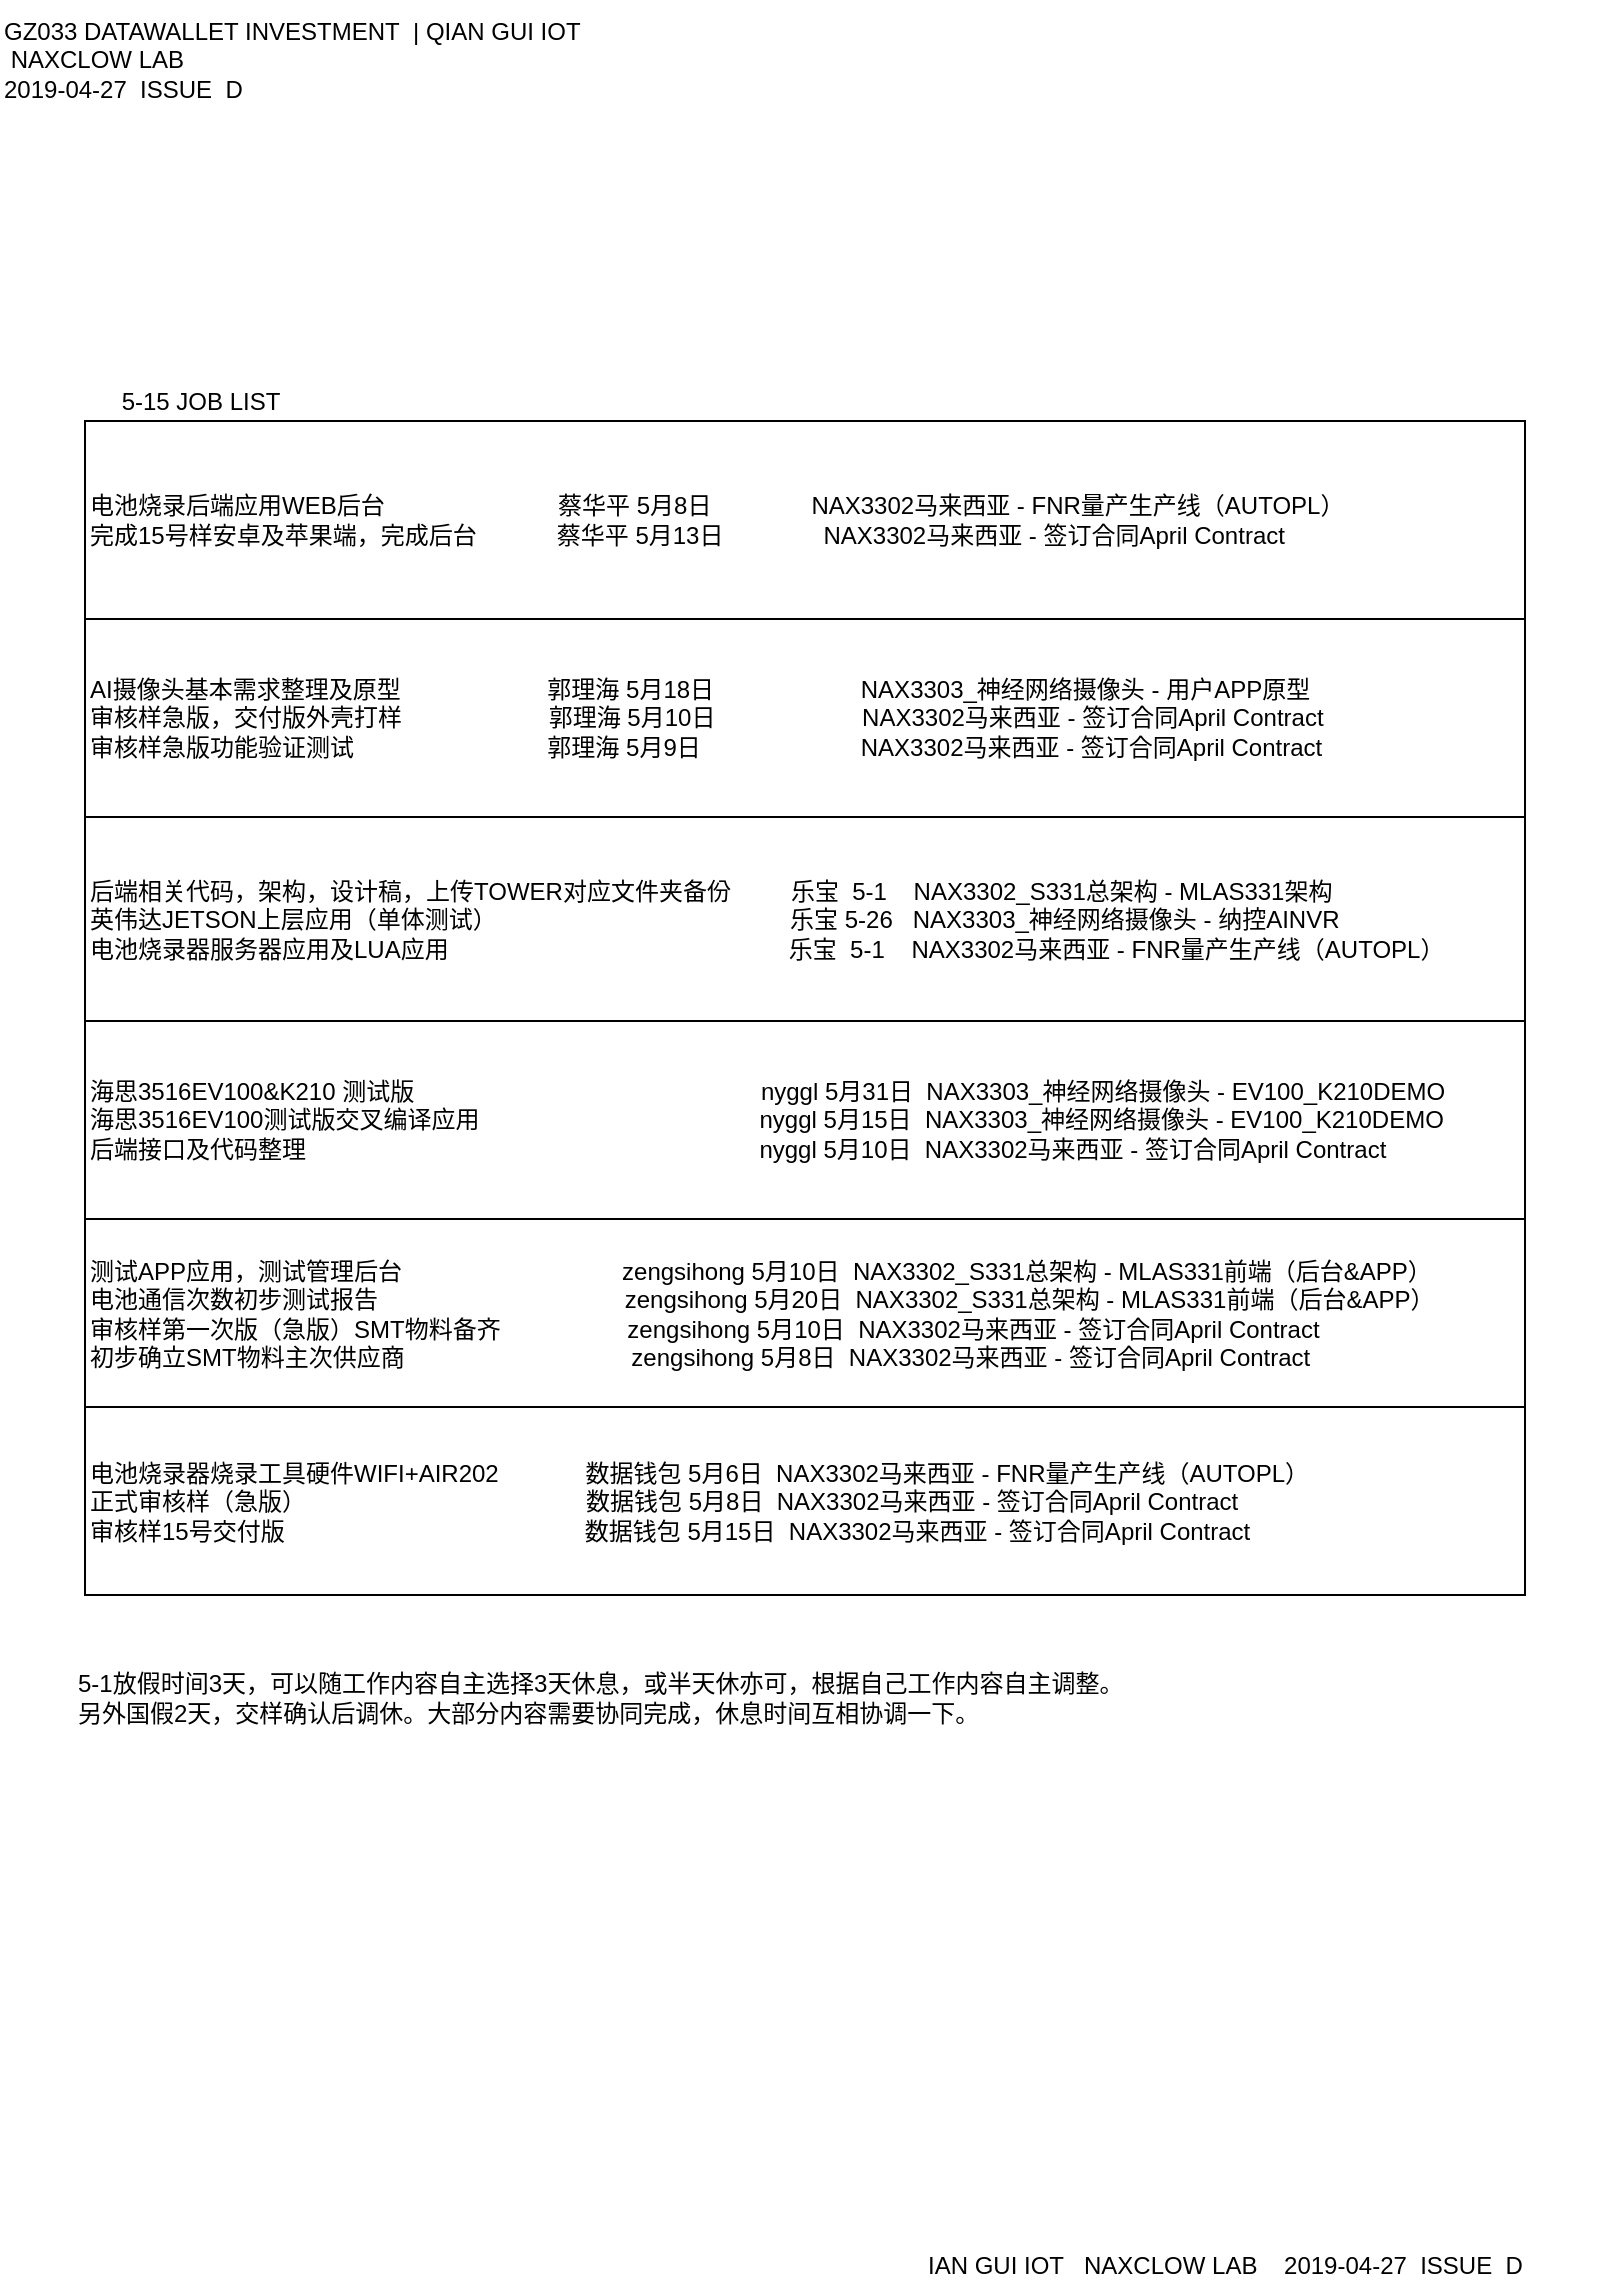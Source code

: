 <mxfile version="10.6.5" type="github"><diagram id="5DPTou8vt3mMETuyy_as" name="Page-1"><mxGraphModel dx="1394" dy="814" grid="0" gridSize="10" guides="1" tooltips="1" connect="1" arrows="1" fold="1" page="1" pageScale="1" pageWidth="827" pageHeight="1169" background="#ffffff" math="0" shadow="0"><root><mxCell id="0"/><mxCell id="1" parent="0"/><mxCell id="eoLep-cczg1xYUs8iJP9-1" value="GZ033 DATAWALLET INVESTMENT&amp;nbsp; | QIAN GUI IOT&amp;nbsp; &amp;nbsp;NAXCLOW LAB&amp;nbsp;&lt;br&gt;2019-04-27&amp;nbsp; ISSUE&amp;nbsp; D&lt;br&gt;" style="text;html=1;strokeColor=none;fillColor=none;align=left;verticalAlign=middle;whiteSpace=wrap;rounded=0;" vertex="1" parent="1"><mxGeometry x="11" y="7" width="298" height="59" as="geometry"/></mxCell><mxCell id="eoLep-cczg1xYUs8iJP9-4" value="5-1放假时间3天，可以随工作内容自主选择3天休息，或半天休亦可，根据自己工作内容自主调整。&lt;br&gt;另外国假2天，交样确认后调休。大部分内容需要协同完成，休息时间互相协调一下。" style="text;html=1;strokeColor=none;fillColor=none;align=left;verticalAlign=middle;whiteSpace=wrap;rounded=0;" vertex="1" parent="1"><mxGeometry x="48" y="833" width="721" height="46" as="geometry"/></mxCell><mxCell id="eoLep-cczg1xYUs8iJP9-7" value="" style="group" vertex="1" connectable="0" parent="1"><mxGeometry x="43.5" y="197.5" width="730" height="607" as="geometry"/></mxCell><mxCell id="V5PZ6FLRDZTdhpPSg9at-2" value="&lt;div&gt;电池烧录后端应用WEB后台&amp;nbsp; &amp;nbsp; &amp;nbsp; &amp;nbsp; &amp;nbsp; &amp;nbsp; &amp;nbsp; &amp;nbsp; &amp;nbsp; &amp;nbsp; &amp;nbsp; &amp;nbsp; &amp;nbsp; 蔡华平 5月8日&amp;nbsp; &amp;nbsp; &amp;nbsp; &amp;nbsp; &amp;nbsp; &amp;nbsp; &amp;nbsp; &amp;nbsp;NAX3302马来西亚 - FNR量产生产线（AUTOPL）&lt;/div&gt;&lt;div&gt;完成15号样安卓及苹果端，完成后台&amp;nbsp; &amp;nbsp; &amp;nbsp; &amp;nbsp; &amp;nbsp; &amp;nbsp; 蔡华平 5月13日&amp;nbsp; &amp;nbsp; &amp;nbsp; &amp;nbsp; &amp;nbsp; &amp;nbsp; &amp;nbsp; &amp;nbsp;NAX3302马来西亚 - 签订合同April Contract&lt;/div&gt;" style="rounded=0;whiteSpace=wrap;html=1;align=left;" parent="eoLep-cczg1xYUs8iJP9-7" vertex="1"><mxGeometry x="10" y="20" width="720" height="99" as="geometry"/></mxCell><mxCell id="V5PZ6FLRDZTdhpPSg9at-7" value="&lt;div&gt;AI摄像头基本需求整理及原型&amp;nbsp; &amp;nbsp; &amp;nbsp; &amp;nbsp; &amp;nbsp; &amp;nbsp; &amp;nbsp; &amp;nbsp; &amp;nbsp; &amp;nbsp; &amp;nbsp; 郭理海 5月18日&amp;nbsp; &amp;nbsp; &amp;nbsp; &amp;nbsp; &amp;nbsp; &amp;nbsp; &amp;nbsp; &amp;nbsp; &amp;nbsp; &amp;nbsp; &amp;nbsp; NAX3303_神经网络摄像头 - 用户APP原型&lt;/div&gt;&lt;div&gt;审核样急版，交付版外壳打样&amp;nbsp; &amp;nbsp; &amp;nbsp; &amp;nbsp; &amp;nbsp; &amp;nbsp; &amp;nbsp; &amp;nbsp; &amp;nbsp; &amp;nbsp; &amp;nbsp; 郭理海 5月10日&amp;nbsp; &amp;nbsp; &amp;nbsp; &amp;nbsp; &amp;nbsp; &amp;nbsp; &amp;nbsp; &amp;nbsp; &amp;nbsp; &amp;nbsp; &amp;nbsp; NAX3302马来西亚 - 签订合同April Contract&lt;/div&gt;&lt;div&gt;审核样急版功能验证测试&amp;nbsp; &amp;nbsp; &amp;nbsp; &amp;nbsp; &amp;nbsp; &amp;nbsp; &amp;nbsp; &amp;nbsp; &amp;nbsp; &amp;nbsp; &amp;nbsp; &amp;nbsp; &amp;nbsp; &amp;nbsp; &amp;nbsp;郭理海 5月9日&amp;nbsp; &amp;nbsp; &amp;nbsp; &amp;nbsp; &amp;nbsp; &amp;nbsp; &amp;nbsp; &amp;nbsp; &amp;nbsp; &amp;nbsp; &amp;nbsp; &amp;nbsp; NAX3302马来西亚 - 签订合同April Contract&lt;/div&gt;" style="rounded=0;whiteSpace=wrap;html=1;align=left;" parent="eoLep-cczg1xYUs8iJP9-7" vertex="1"><mxGeometry x="10" y="119" width="720" height="99" as="geometry"/></mxCell><mxCell id="V5PZ6FLRDZTdhpPSg9at-8" value="&lt;div&gt;后端相关代码，架构，设计稿，上传TOWER对应文件夹备份&amp;nbsp; &amp;nbsp; &amp;nbsp; &amp;nbsp; &amp;nbsp;乐宝&amp;nbsp; 5-1&amp;nbsp; &amp;nbsp; NAX3302_S331总架构 - MLAS331架构&lt;/div&gt;&lt;div&gt;英伟达JETSON上层应用（单体测试）&amp;nbsp; &amp;nbsp; &amp;nbsp; &amp;nbsp; &amp;nbsp; &amp;nbsp; &amp;nbsp; &amp;nbsp; &amp;nbsp; &amp;nbsp; &amp;nbsp; &amp;nbsp; &amp;nbsp; &amp;nbsp; &amp;nbsp; &amp;nbsp; &amp;nbsp; &amp;nbsp; &amp;nbsp; &amp;nbsp; &amp;nbsp; &amp;nbsp; 乐宝 5-26&amp;nbsp; &amp;nbsp;NAX3303_神经网络摄像头 - 纳控AINVR&lt;/div&gt;&lt;div&gt;电池烧录器服务器应用及LUA应用&amp;nbsp; &amp;nbsp; &amp;nbsp; &amp;nbsp; &amp;nbsp; &amp;nbsp; &amp;nbsp; &amp;nbsp; &amp;nbsp; &amp;nbsp; &amp;nbsp; &amp;nbsp; &amp;nbsp; &amp;nbsp; &amp;nbsp; &amp;nbsp; &amp;nbsp; &amp;nbsp; &amp;nbsp; &amp;nbsp; &amp;nbsp; &amp;nbsp; &amp;nbsp; &amp;nbsp; &amp;nbsp; &amp;nbsp;乐宝&amp;nbsp; 5-1&amp;nbsp; &amp;nbsp; NAX3302马来西亚 - FNR量产生产线（AUTOPL）&lt;/div&gt;" style="rounded=0;whiteSpace=wrap;html=1;align=left;" parent="eoLep-cczg1xYUs8iJP9-7" vertex="1"><mxGeometry x="10" y="218" width="720" height="102" as="geometry"/></mxCell><mxCell id="V5PZ6FLRDZTdhpPSg9at-9" value="&lt;div&gt;海思3516EV100&amp;amp;K210 测试版&amp;nbsp; &amp;nbsp; &amp;nbsp; &amp;nbsp; &amp;nbsp; &amp;nbsp; &amp;nbsp; &amp;nbsp; &amp;nbsp; &amp;nbsp; &amp;nbsp; &amp;nbsp; &amp;nbsp; &amp;nbsp; &amp;nbsp; &amp;nbsp; &amp;nbsp; &amp;nbsp; &amp;nbsp; &amp;nbsp; &amp;nbsp; &amp;nbsp; &amp;nbsp; &amp;nbsp; &amp;nbsp; &amp;nbsp; nyggl 5月31日&amp;nbsp; NAX3303_神经网络摄像头 - EV100_K210DEMO&lt;/div&gt;&lt;div&gt;海思3516EV100测试版交叉编译应用&amp;nbsp; &amp;nbsp; &amp;nbsp; &amp;nbsp; &amp;nbsp; &amp;nbsp; &amp;nbsp; &amp;nbsp; &amp;nbsp; &amp;nbsp; &amp;nbsp; &amp;nbsp; &amp;nbsp; &amp;nbsp; &amp;nbsp; &amp;nbsp; &amp;nbsp; &amp;nbsp; &amp;nbsp; &amp;nbsp; &amp;nbsp; nyggl 5月15日&amp;nbsp; NAX3303_神经网络摄像头 - EV100_K210DEMO&lt;/div&gt;&lt;div&gt;后端接口及代码整理&amp;nbsp; &amp;nbsp; &amp;nbsp; &amp;nbsp; &amp;nbsp; &amp;nbsp; &amp;nbsp; &amp;nbsp; &amp;nbsp; &amp;nbsp; &amp;nbsp; &amp;nbsp; &amp;nbsp; &amp;nbsp; &amp;nbsp; &amp;nbsp; &amp;nbsp; &amp;nbsp; &amp;nbsp; &amp;nbsp; &amp;nbsp; &amp;nbsp; &amp;nbsp; &amp;nbsp; &amp;nbsp; &amp;nbsp; &amp;nbsp; &amp;nbsp; &amp;nbsp; &amp;nbsp; &amp;nbsp; &amp;nbsp; &amp;nbsp; &amp;nbsp; nyggl 5月10日&amp;nbsp; NAX3302马来西亚 - 签订合同April Contract&lt;/div&gt;" style="rounded=0;whiteSpace=wrap;html=1;align=left;" parent="eoLep-cczg1xYUs8iJP9-7" vertex="1"><mxGeometry x="10" y="320" width="720" height="99" as="geometry"/></mxCell><mxCell id="V5PZ6FLRDZTdhpPSg9at-10" value="&lt;div&gt;测试APP应用，测试管理后台&amp;nbsp; &amp;nbsp; &amp;nbsp; &amp;nbsp; &amp;nbsp; &amp;nbsp; &amp;nbsp; &amp;nbsp; &amp;nbsp; &amp;nbsp; &amp;nbsp; &amp;nbsp; &amp;nbsp; &amp;nbsp; &amp;nbsp; &amp;nbsp; &amp;nbsp;zengsihong 5月10日&amp;nbsp; NAX3302_S331总架构 - MLAS331前端（后台&amp;amp;APP）&lt;/div&gt;&lt;div&gt;电池通信次数初步测试报告&amp;nbsp; &amp;nbsp; &amp;nbsp; &amp;nbsp; &amp;nbsp; &amp;nbsp; &amp;nbsp; &amp;nbsp; &amp;nbsp; &amp;nbsp; &amp;nbsp; &amp;nbsp; &amp;nbsp; &amp;nbsp; &amp;nbsp; &amp;nbsp; &amp;nbsp; &amp;nbsp; &amp;nbsp;zengsihong 5月20日&amp;nbsp; NAX3302_S331总架构 - MLAS331前端（后台&amp;amp;APP）&lt;/div&gt;&lt;div&gt;审核样第一次版（急版）SMT物料备齐&amp;nbsp; &amp;nbsp; &amp;nbsp; &amp;nbsp; &amp;nbsp; &amp;nbsp; &amp;nbsp; &amp;nbsp; &amp;nbsp; &amp;nbsp;zengsihong 5月10日&amp;nbsp; NAX3302马来西亚 - 签订合同April Contract&lt;/div&gt;&lt;div&gt;初步确立SMT物料主次供应商&amp;nbsp; &amp;nbsp; &amp;nbsp; &amp;nbsp; &amp;nbsp; &amp;nbsp; &amp;nbsp; &amp;nbsp; &amp;nbsp; &amp;nbsp; &amp;nbsp; &amp;nbsp; &amp;nbsp; &amp;nbsp; &amp;nbsp; &amp;nbsp; &amp;nbsp; zengsihong 5月8日&amp;nbsp; NAX3302马来西亚 - 签订合同April Contract&lt;/div&gt;" style="rounded=0;whiteSpace=wrap;html=1;align=left;" parent="eoLep-cczg1xYUs8iJP9-7" vertex="1"><mxGeometry x="10" y="419" width="720" height="94" as="geometry"/></mxCell><mxCell id="V5PZ6FLRDZTdhpPSg9at-11" value="&lt;div&gt;电池烧录器烧录工具硬件WIFI+AIR202&amp;nbsp; &amp;nbsp; &amp;nbsp; &amp;nbsp; &amp;nbsp; &amp;nbsp; &amp;nbsp;数据钱包 5月6日&amp;nbsp; NAX3302马来西亚 - FNR量产生产线（AUTOPL）&lt;/div&gt;&lt;div&gt;正式审核样（急版）&amp;nbsp; &amp;nbsp; &amp;nbsp; &amp;nbsp; &amp;nbsp; &amp;nbsp; &amp;nbsp; &amp;nbsp; &amp;nbsp; &amp;nbsp; &amp;nbsp; &amp;nbsp; &amp;nbsp; &amp;nbsp; &amp;nbsp; &amp;nbsp; &amp;nbsp; &amp;nbsp; &amp;nbsp; &amp;nbsp; &amp;nbsp; 数据钱包 5月8日&amp;nbsp; NAX3302马来西亚 - 签订合同April Contract&lt;/div&gt;&lt;div&gt;审核样15号交付版&amp;nbsp; &amp;nbsp; &amp;nbsp; &amp;nbsp; &amp;nbsp; &amp;nbsp; &amp;nbsp; &amp;nbsp; &amp;nbsp; &amp;nbsp; &amp;nbsp; &amp;nbsp; &amp;nbsp; &amp;nbsp; &amp;nbsp; &amp;nbsp; &amp;nbsp; &amp;nbsp; &amp;nbsp; &amp;nbsp; &amp;nbsp; &amp;nbsp; &amp;nbsp;数据钱包 5月15日&amp;nbsp; NAX3302马来西亚 - 签订合同April Contract&lt;/div&gt;" style="rounded=0;whiteSpace=wrap;html=1;align=left;" parent="eoLep-cczg1xYUs8iJP9-7" vertex="1"><mxGeometry x="10" y="513" width="720" height="94" as="geometry"/></mxCell><mxCell id="eoLep-cczg1xYUs8iJP9-2" value="5-15 JOB LIST" style="text;html=1;strokeColor=none;fillColor=none;align=center;verticalAlign=middle;whiteSpace=wrap;rounded=0;" vertex="1" parent="eoLep-cczg1xYUs8iJP9-7"><mxGeometry width="135" height="20" as="geometry"/></mxCell><mxCell id="eoLep-cczg1xYUs8iJP9-10" value="IAN GUI IOT&amp;nbsp; &amp;nbsp;NAXCLOW LAB&amp;nbsp; &amp;nbsp; 2019-04-27&amp;nbsp; ISSUE&amp;nbsp; D&lt;br&gt;" style="text;html=1;strokeColor=none;fillColor=none;align=left;verticalAlign=middle;whiteSpace=wrap;rounded=0;" vertex="1" parent="1"><mxGeometry x="473" y="1130" width="341" height="19" as="geometry"/></mxCell></root></mxGraphModel></diagram></mxfile>